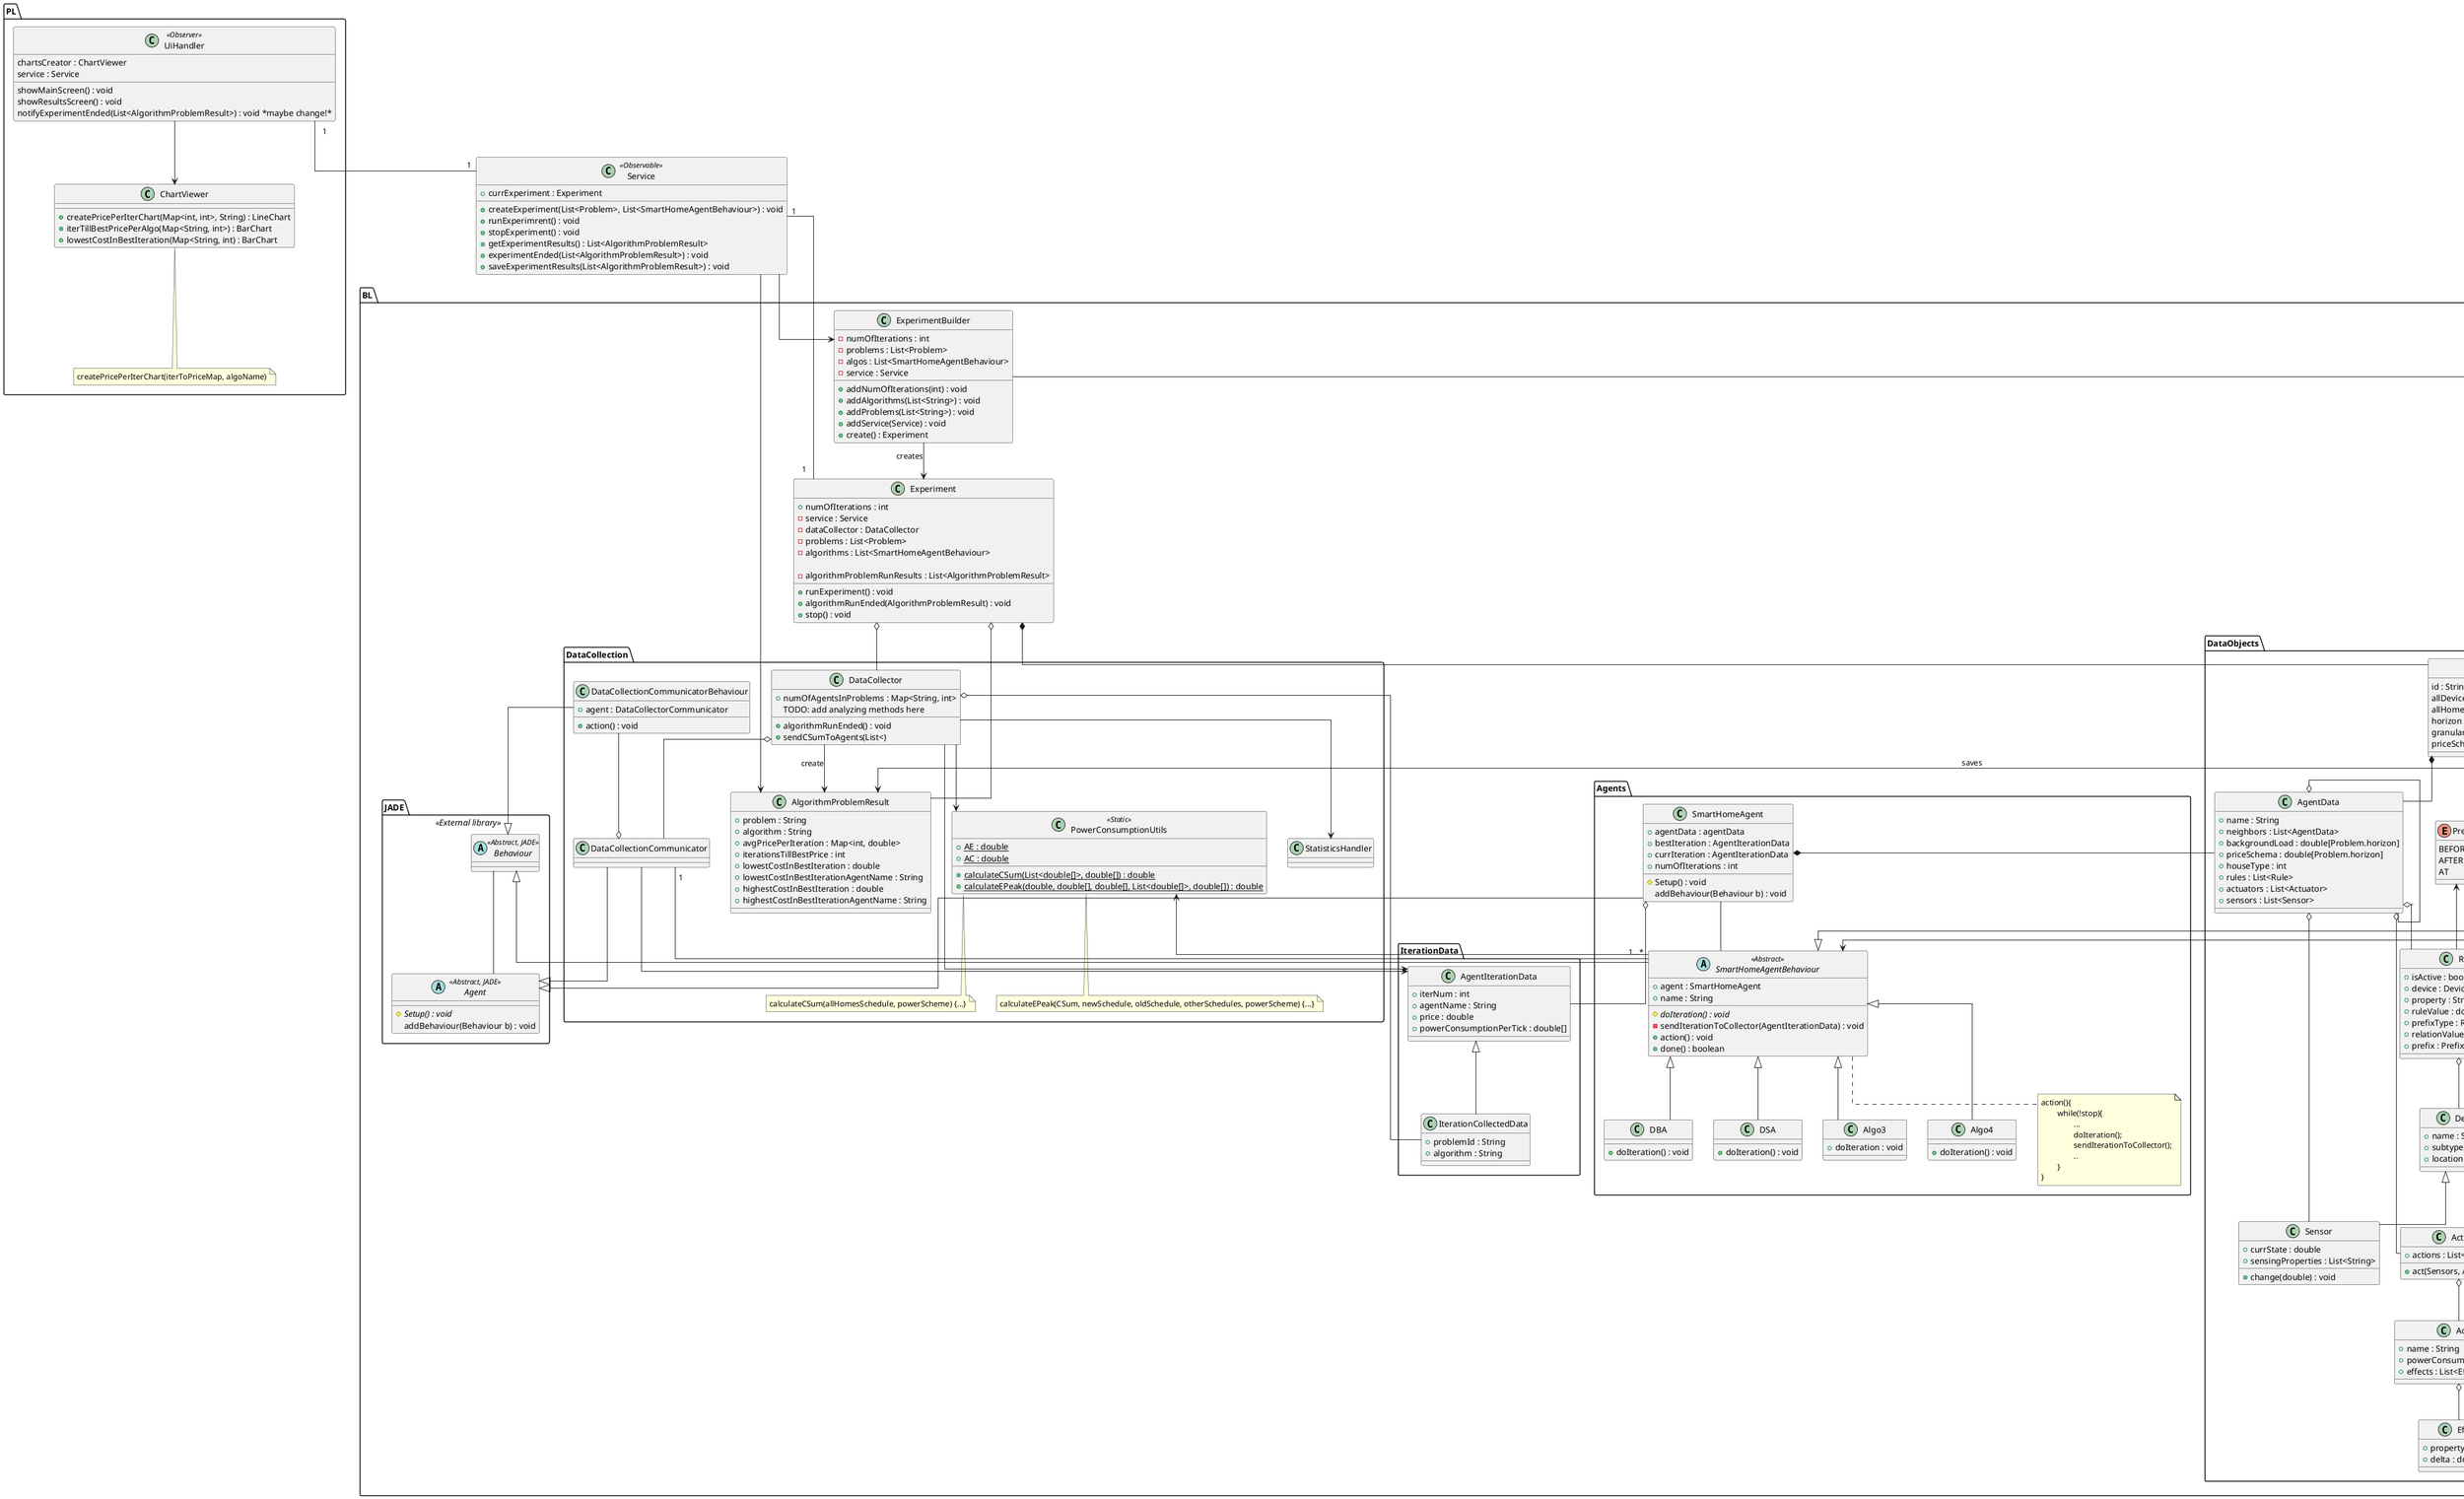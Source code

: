 @startuml
'skinparam classAttributeIconSize 0
'left to right direction
skinparam linetype ortho


package BL {

	package JADE <<External library>> {

		abstract class Agent <<Abstract, JADE>> {
		    {abstract} #Setup() : void
		    addBehaviour(Behaviour b) : void
		}
		abstract class Behaviour <<Abstract, JADE>>
		Behaviour -- Agent
	}

	package DataObjects{
		
		class Device {
			+name : String
			+subtype : String
			+location : String
		}

		class Sensor {
			+currState : double
			+sensingProperties : List<String>
			+change(double) : void
		}

		class Actuator {
			+actions : List<Action>
			+act(Sensors, Action) : void
		}

		class Effect {
			+property : String
			+delta : double
		}

		class Action {
			+name : String
			+powerConsumption : double
			+effects : List<Effect>
		}

		enum RelationType {
			EQ
			GEQ
			LEQ
			GT
			LT
		}

		enum Prefix {
			BEFORE
			AFTER
			AT
		}

		class Rule {
			+isActive : boolean
			+device : Device
			+property : String
			+ruleValue : double
			+prefixType : RelationType
			+relationValue : double
			+prefix : Prefix
		}

		class AgentData {
			+name : String
			+neighbors : List<AgentData>
			+backgroundLoad : double[Problem.horizon]
			+priceSchema : double[Problem.horizon]
			+houseType : int
			+rules : List<Rule>
			+actuators : List<Actuator>
			+sensors : List<Sensor>
		}

		class Problem {
			id : String
			allDevices : Map<Integer, List<Device>>
			allHomes : List<AgentData>
			horizon : int
			granularity : int
			priceScheme : double[horizon]
		}

		Device <|-- Sensor
		Device <|-- Actuator

		Actuator o-- Action
		Action o-- Effect

		Problem *-- AgentData
		AgentData o-- Sensor
		AgentData o-- Actuator
		AgentData o- AgentData
		AgentData o-- Rule

		Prefix <-- Rule
		RelationType <-- Rule
		Rule o-- Device
	}

	package Agents {

		class SmartHomeAgent {
			+agentData : agentData
			+bestIteration : AgentIterationData
			+currIteration : AgentIterationData
			+numOfIterations : int
			#Setup() : void
			addBehaviour(Behaviour b) : void
		}

		Note "action(){\n\twhile(!stop){\n\t\t...\n\t\tdoIteration();\n\t\tsendIterationToCollector();\n\t\t..\n\t}\n}" as smabNote

		abstract class SmartHomeAgentBehaviour <<Abstract>> {
			+agent : SmartHomeAgent
			+name : String
			#{abstract} doIteration() : void
			-sendIterationToCollector(AgentIterationData) : void
			+action() : void
			+done() : boolean

		}

		class DBA {
			+doIteration() : void
		}

		class DSA {
			+doIteration() : void
		}

		class Algo3 {
			+doIteration : void
		}

		class Algo4 {
			+doIteration() : void
		}


		Agent <|-- SmartHomeAgent
		Behaviour <|-- SmartHomeAgentBehaviour
		SmartHomeAgent -- SmartHomeAgentBehaviour

		SmartHomeAgentBehaviour .. smabNote

		Problem *-- Device

		SmartHomeAgentBehaviour <|-- DBA
		SmartHomeAgentBehaviour <|-- DSA
		SmartHomeAgentBehaviour <|-- Algo3
		SmartHomeAgentBehaviour <|-- Algo4
	}

	package IterationData {

		class AgentIterationData {
			+iterNum : int
			+agentName : String
			+price : double
			+powerConsumptionPerTick : double[]
		}

		class IterationCollectedData {

			+problemId : String
			+algorithm : String
		} 

		AgentIterationData <|-- IterationCollectedData
	}

	package DataCollection {

		class PowerConsumptionUtils <<Static>> {
			+{static} AE : double
			+{static} AC : double
			+{static} calculateCSum(List<double[]>, double[]) : double
			+{static} calculateEPeak(double, double[], double[], List<double[]>, double[]) : double
		}

		class DataCollector {
		    +numOfAgentsInProblems : Map<String, int>
		    +algorithmRunEnded() : void
		    +sendCSumToAgents(List<)
		    TODO: add analyzing methods here
		}

		class DataCollectionCommunicator {

		}

		class DataCollectionCommunicatorBehaviour {
		    +agent : DataCollectorCommunicator
			+action() : void
		}

		class StatisticsHandler {

		}

		class AlgorithmProblemResult {
			+problem : String
			+algorithm : String
			+avgPricePerIteration : Map<int, double>
			+iterationsTillBestPrice : int
			+lowestCostInBestIteration : double
			+lowestCostInBestIterationAgentName : String
			+highestCostInBestIteration : double
			+highestCostInBestIterationAgentName : String
		}

		Note "calculateCSum(allHomesSchedule, powerScheme) {...}" as UtilsCSumNote
		Note "calculateEPeak(CSum, newSchedule, oldSchedule, otherSchedules, powerScheme) {...}" as UtilsEPeakNote

		DataCollector o-- DataCollectionCommunicator
		DataCollector o-- IterationCollectedData
		DataCollectionCommunicatorBehaviour --|> Behaviour
		DataCollectionCommunicatorBehaviour --o DataCollectionCommunicator
		DataCollector --> StatisticsHandler

		SmartHomeAgent o-- AgentIterationData
		DataCollector --> PowerConsumptionUtils

		PowerConsumptionUtils .. UtilsEPeakNote
		PowerConsumptionUtils .. UtilsCSumNote
	}

	class ExperimentBuilder {
		-numOfIterations : int
		-problems : List<Problem>
		-algos : List<SmartHomeAgentBehaviour>
		-service : Service

		+addNumOfIterations(int) : void
		+addAlgorithms(List<String>) : void
		+addProblems(List<String>) : void
		+addService(Service) : void
		+create() : Experiment
	}

	class Experiment {
		+numOfIterations : int
		-service : Service
		-dataCollector : DataCollector
		-problems : List<Problem>
		-algorithms : List<SmartHomeAgentBehaviour>

		-algorithmProblemRunResults : List<AlgorithmProblemResult>
		+runExperiment() : void
		+algorithmRunEnded(AlgorithmProblemResult) : void
		+stop() : void
	}

	ExperimentBuilder --> Experiment : creates
	Experiment o-- DataCollector
	Experiment *-- Problem
	SmartHomeAgent *- AgentData
	DataCollector --> AlgorithmProblemResult : create

	Experiment o-- AlgorithmProblemResult

	DataCollectionCommunicator "1"--"1...*" SmartHomeAgentBehaviour
	DataCollectionCommunicator --> AgentIterationData
	DataCollector --> AgentIterationData

	SmartHomeAgentBehaviour --> PowerConsumptionUtils
}

package PL {
	class UiHandler <<Observer>> {
		chartsCreator : ChartViewer
		service : Service
		showMainScreen() : void
		showResultsScreen() : void
		notifyExperimentEnded(List<AlgorithmProblemResult>) : void *maybe change!*

	}

	class ChartViewer {
		+createPricePerIterChart(Map<int, int>, String) : LineChart
		+iterTillBestPricePerAlgo(Map<String, int>) : BarChart
		+lowestCostInBestIteration(Map<String, int) : BarChart
	}

	Note "createPricePerIterChart(iterToPriceMap, algoName)" as chartNote

	UiHandler --> ChartViewer
	ChartViewer .. chartNote
}

package DAL {

    interface FileSaverInterface {
    	+saveExpirimentResult(List<AlgorithmProblemResult>) : void
    }

	class ExcelHandler {
    	+saveExpirimentResult(List<AlgorithmProblemResult>) : void
	}

    interface JsonLoaderInterface {
        +loadDevices(String) : Map<int, List<Device>>
        +loadProblems(List<String>) : List<Problem>
        +getAllProblemNames() : List<String>
    }

	class JsonsLoader {
		+loadDevices(String) : Map<int, List<Device>>
        +loadProblems(List<String>) : List<Problem>
        +getAllProblemNames() : List<String>
	}

    interface AlgoLoaderInterface {
		+loadAlgorithms(List<String>) : SmartHomeAgentBehaviour
        +getAllAlgoNames() : List<String>
        +addAlgoToSystem(String, String) : void
    }

	class AlgorithmLoader {
		+loadAlgorithms(List<String>) : SmartHomeAgentBehaviour
        +getAllAlgoNames() : List<String>
        +addAlgoToSystem(String, String) : void
	}

    interface DataAccessControllerInterface {
        +getProblems(List<String>) : List<Problem>
        +getAvailableAlgorithms() : List<String>
        +getAlgorithms(List<String>) : List<SmartHomeAgentBehaviour>
        +addAlgorithmToSystem(String, String) : void
        +saveExpirimentResult(List<AlgorithmProblemResult>) : void
    }

	class DataAccessController {
		+getProblems(List<String>) : List<Problem>
		+getAvailableAlgorithms() : List<String>
		+getAlgorithms(List<String>) : List<SmartHomeAgentBehaviour>
		+addAlgorithmToSystem(String, String) : void
		+saveExpirimentResult(List<AlgorithmProblemResult>) : void
	}

	DataAccessController --> AlgoLoaderInterface
	DataAccessController --> JsonLoaderInterface
	DataAccessController --> FileSaverInterface

	JsonLoaderInterface <|-- JsonsLoader
	AlgoLoaderInterface <|-- AlgorithmLoader
	DataAccessControllerInterface <|-- DataAccessController
	FileSaverInterface <|-- ExcelHandler
}

class Service <<Observable>> {
		+currExperiment : Experiment
		+createExperiment(List<Problem>, List<SmartHomeAgentBehaviour>) : void
		+runExperimrent() : void
		+stopExperiment() : void
		+getExperimentResults() : List<AlgorithmProblemResult>
        +experimentEnded(List<AlgorithmProblemResult>) : void
        +saveExperimentResults(List<AlgorithmProblemResult>) : void
	}


class SmartHomeAlgorithm <<Not Implemented>> {
	-doIteration() : void
}

'**********out of package connections:************
Service "1"--"1" Experiment
Service --> AlgorithmProblemResult
Service --> ExperimentBuilder

JsonsLoader --> Device : creates >
JsonsLoader -> Problem : creates >
AlgorithmLoader --> SmartHomeAgentBehaviour : creates >
DataAccessController --> Problem
DataCollectionCommunicator --|> Agent

ExperimentBuilder --> DataAccessControllerInterface

ExcelHandler -> AlgorithmProblemResult : saves

SmartHomeAlgorithm --|> SmartHomeAgentBehaviour

UiHandler "1"--"1" Service


@enduml